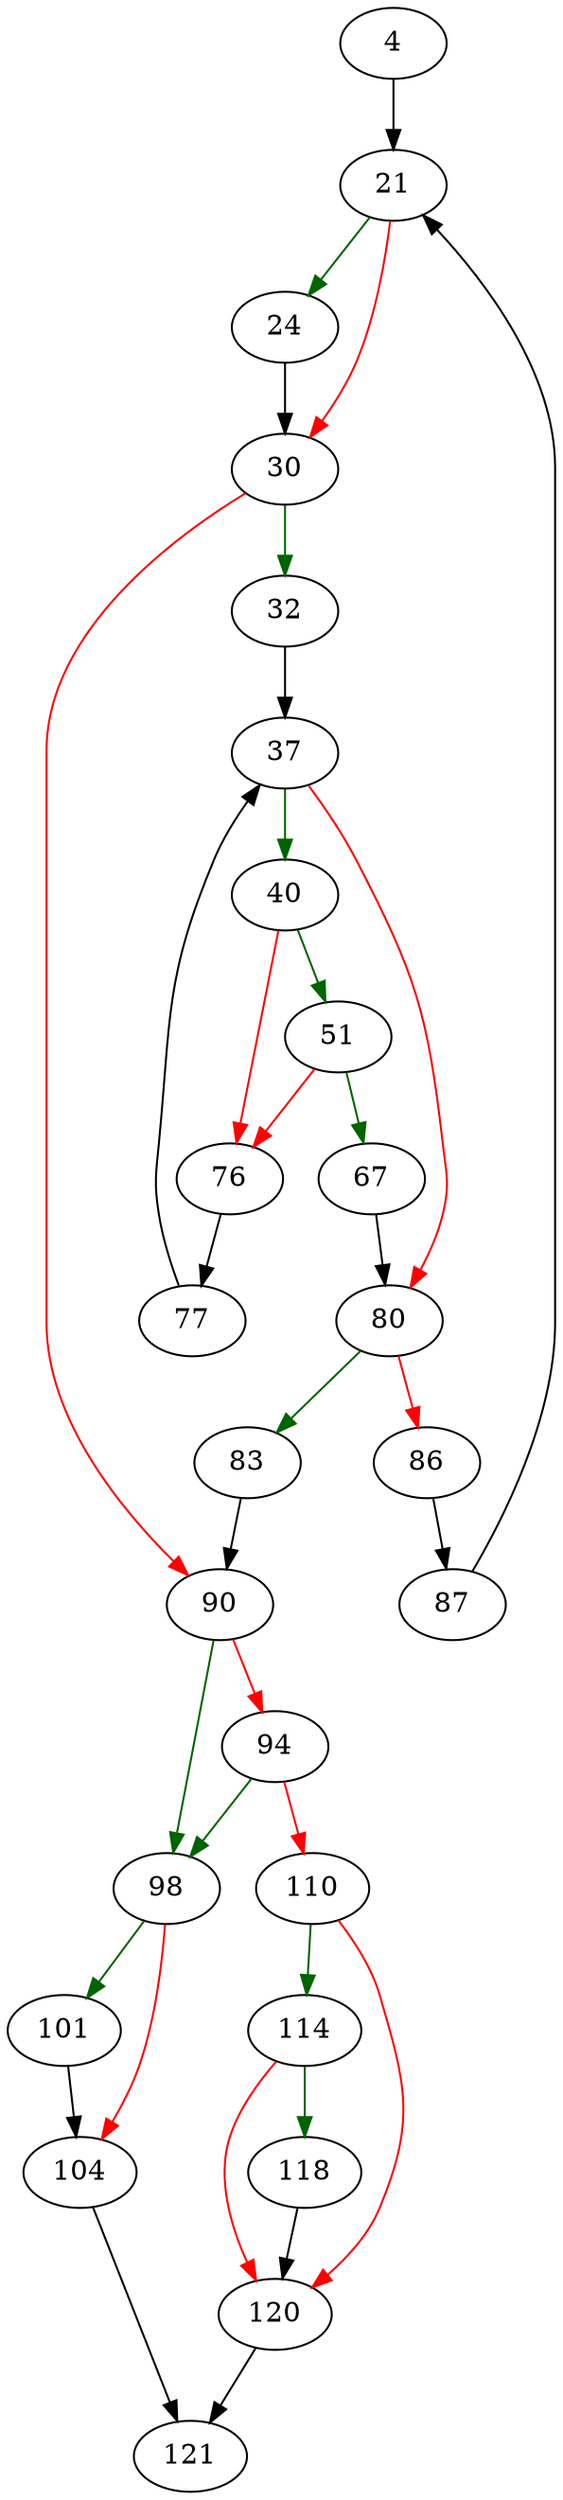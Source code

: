 strict digraph "sqlite3JoinType" {
	// Node definitions.
	4 [entry=true];
	21;
	24;
	30;
	32;
	90;
	37;
	40;
	80;
	51;
	76;
	67;
	77;
	83;
	86;
	87;
	98;
	94;
	110;
	101;
	104;
	121;
	114;
	120;
	118;

	// Edge definitions.
	4 -> 21;
	21 -> 24 [
		color=darkgreen
		cond=true
	];
	21 -> 30 [
		color=red
		cond=false
	];
	24 -> 30;
	30 -> 32 [
		color=darkgreen
		cond=true
	];
	30 -> 90 [
		color=red
		cond=false
	];
	32 -> 37;
	90 -> 98 [
		color=darkgreen
		cond=true
	];
	90 -> 94 [
		color=red
		cond=false
	];
	37 -> 40 [
		color=darkgreen
		cond=true
	];
	37 -> 80 [
		color=red
		cond=false
	];
	40 -> 51 [
		color=darkgreen
		cond=true
	];
	40 -> 76 [
		color=red
		cond=false
	];
	80 -> 83 [
		color=darkgreen
		cond=true
	];
	80 -> 86 [
		color=red
		cond=false
	];
	51 -> 76 [
		color=red
		cond=false
	];
	51 -> 67 [
		color=darkgreen
		cond=true
	];
	76 -> 77;
	67 -> 80;
	77 -> 37;
	83 -> 90;
	86 -> 87;
	87 -> 21;
	98 -> 101 [
		color=darkgreen
		cond=true
	];
	98 -> 104 [
		color=red
		cond=false
	];
	94 -> 98 [
		color=darkgreen
		cond=true
	];
	94 -> 110 [
		color=red
		cond=false
	];
	110 -> 114 [
		color=darkgreen
		cond=true
	];
	110 -> 120 [
		color=red
		cond=false
	];
	101 -> 104;
	104 -> 121;
	114 -> 120 [
		color=red
		cond=false
	];
	114 -> 118 [
		color=darkgreen
		cond=true
	];
	120 -> 121;
	118 -> 120;
}